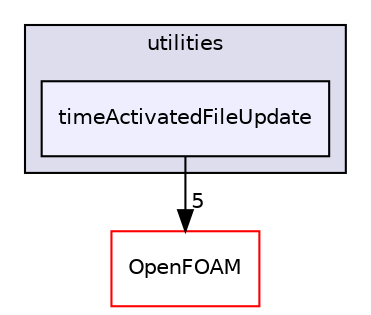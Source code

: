 digraph "src/postProcessing/functionObjects/utilities/timeActivatedFileUpdate" {
  bgcolor=transparent;
  compound=true
  node [ fontsize="10", fontname="Helvetica"];
  edge [ labelfontsize="10", labelfontname="Helvetica"];
  subgraph clusterdir_5fa51d5799d140e0f60107297bff2985 {
    graph [ bgcolor="#ddddee", pencolor="black", label="utilities" fontname="Helvetica", fontsize="10", URL="dir_5fa51d5799d140e0f60107297bff2985.html"]
  dir_28e37402e9e51052351cb29ce4015f07 [shape=box, label="timeActivatedFileUpdate", style="filled", fillcolor="#eeeeff", pencolor="black", URL="dir_28e37402e9e51052351cb29ce4015f07.html"];
  }
  dir_c5473ff19b20e6ec4dfe5c310b3778a8 [shape=box label="OpenFOAM" color="red" URL="dir_c5473ff19b20e6ec4dfe5c310b3778a8.html"];
  dir_28e37402e9e51052351cb29ce4015f07->dir_c5473ff19b20e6ec4dfe5c310b3778a8 [headlabel="5", labeldistance=1.5 headhref="dir_002529_001898.html"];
}
